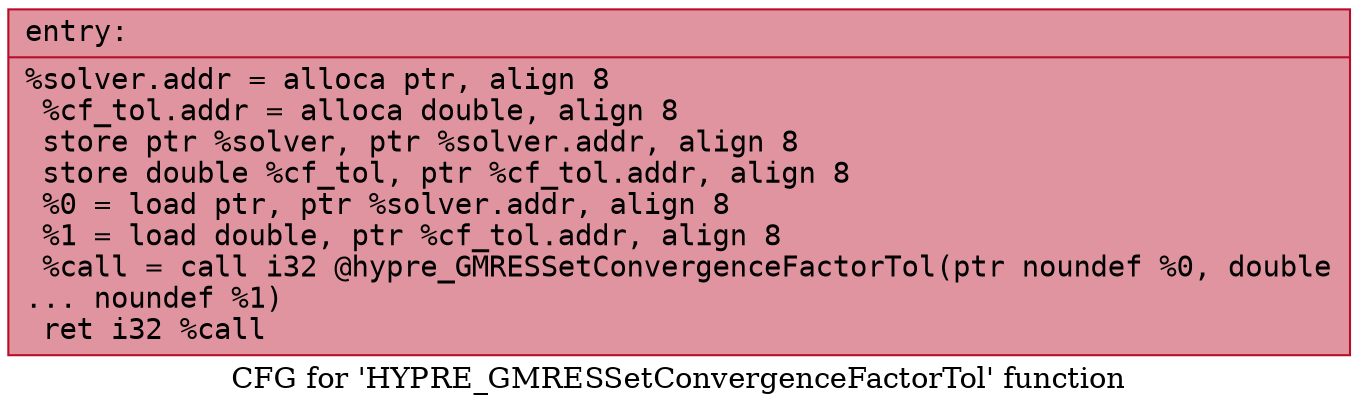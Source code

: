 digraph "CFG for 'HYPRE_GMRESSetConvergenceFactorTol' function" {
	label="CFG for 'HYPRE_GMRESSetConvergenceFactorTol' function";

	Node0x561d3dbe9bc0 [shape=record,color="#b70d28ff", style=filled, fillcolor="#b70d2870" fontname="Courier",label="{entry:\l|  %solver.addr = alloca ptr, align 8\l  %cf_tol.addr = alloca double, align 8\l  store ptr %solver, ptr %solver.addr, align 8\l  store double %cf_tol, ptr %cf_tol.addr, align 8\l  %0 = load ptr, ptr %solver.addr, align 8\l  %1 = load double, ptr %cf_tol.addr, align 8\l  %call = call i32 @hypre_GMRESSetConvergenceFactorTol(ptr noundef %0, double\l... noundef %1)\l  ret i32 %call\l}"];
}
